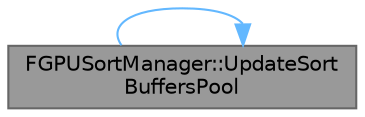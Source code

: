 digraph "FGPUSortManager::UpdateSortBuffersPool"
{
 // INTERACTIVE_SVG=YES
 // LATEX_PDF_SIZE
  bgcolor="transparent";
  edge [fontname=Helvetica,fontsize=10,labelfontname=Helvetica,labelfontsize=10];
  node [fontname=Helvetica,fontsize=10,shape=box,height=0.2,width=0.4];
  rankdir="LR";
  Node1 [id="Node000001",label="FGPUSortManager::UpdateSort\lBuffersPool",height=0.2,width=0.4,color="gray40", fillcolor="grey60", style="filled", fontcolor="black",tooltip="Make sure there is enough GPU sort buffers to satisfy all batches created this frame."];
  Node1 -> Node1 [id="edge1_Node000001_Node000001",color="steelblue1",style="solid",tooltip=" "];
}
